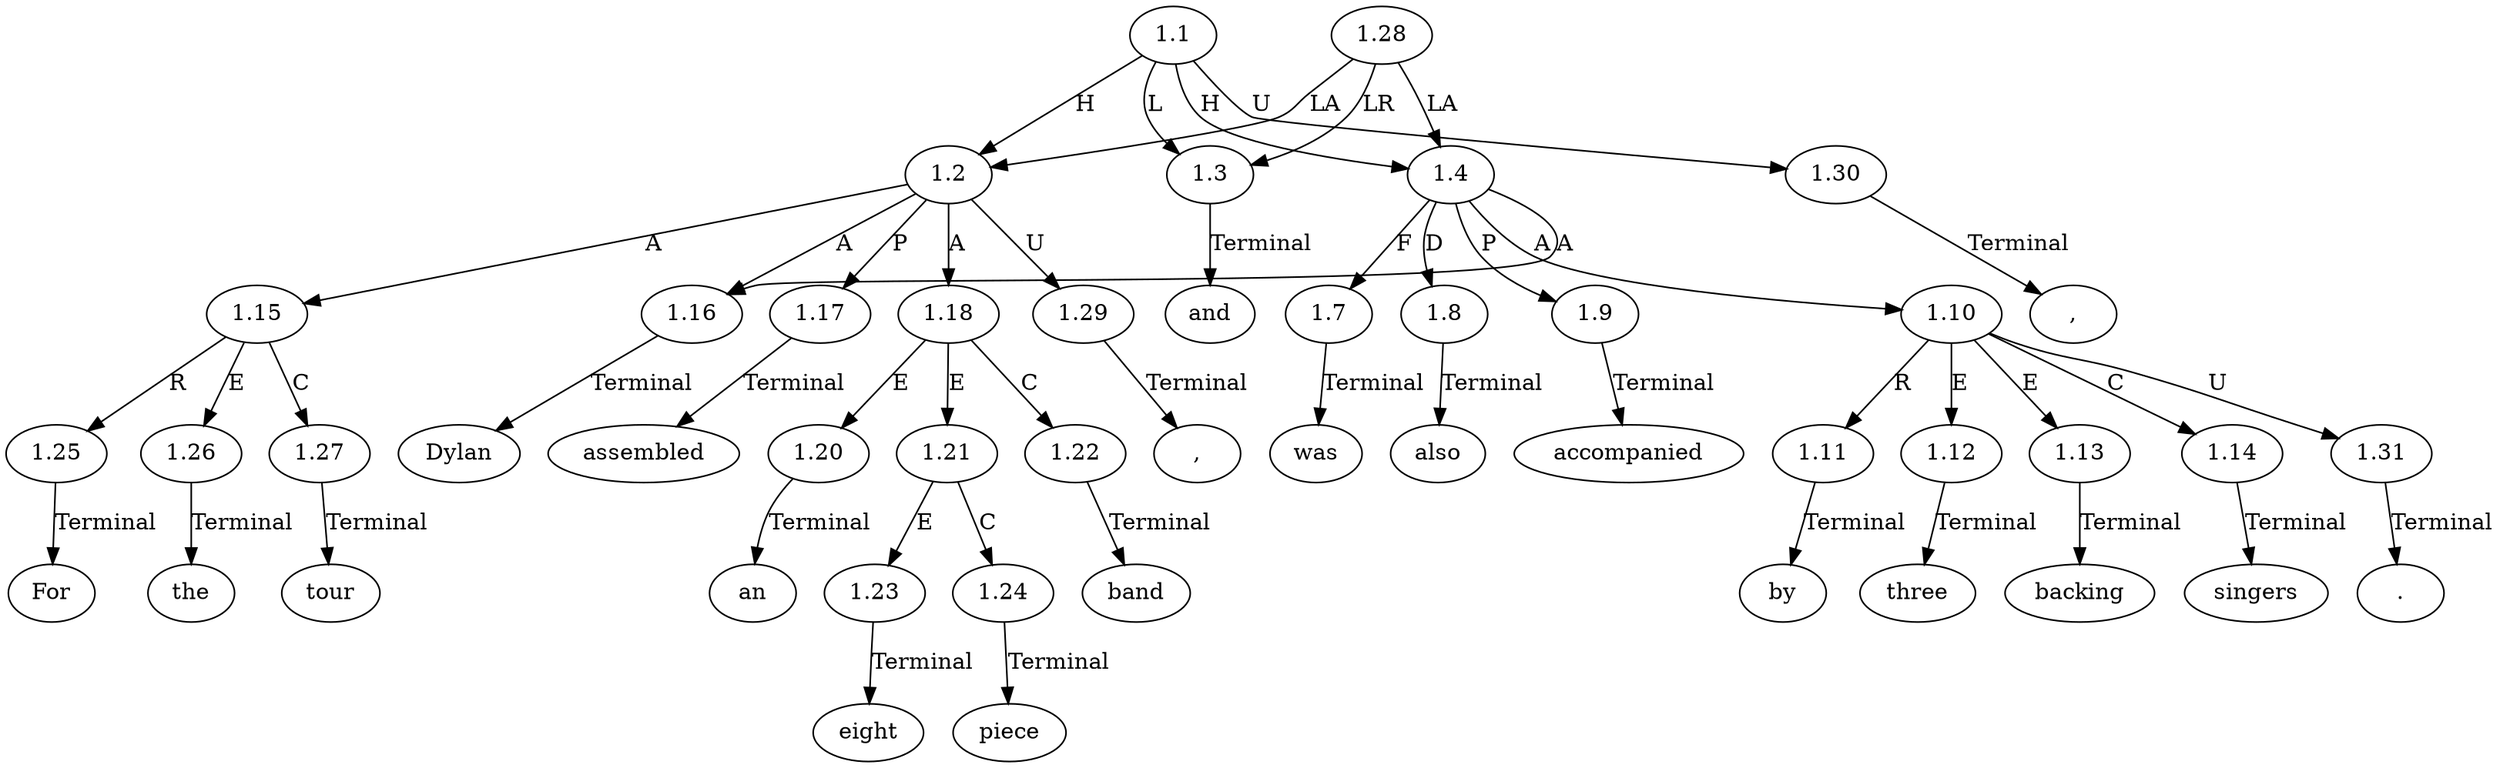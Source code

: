 // Graph
digraph {
	0.1 [label=For ordering=out]
	0.10 [label=band ordering=out]
	0.11 [label="," ordering=out]
	0.12 [label=and ordering=out]
	0.13 [label=was ordering=out]
	0.14 [label=also ordering=out]
	0.15 [label=accompanied ordering=out]
	0.16 [label=by ordering=out]
	0.17 [label=three ordering=out]
	0.18 [label=backing ordering=out]
	0.19 [label=singers ordering=out]
	0.2 [label=the ordering=out]
	0.20 [label="." ordering=out]
	0.3 [label=tour ordering=out]
	0.4 [label="," ordering=out]
	0.5 [label=Dylan ordering=out]
	0.6 [label=assembled ordering=out]
	0.7 [label=an ordering=out]
	0.8 [label=eight ordering=out]
	0.9 [label=piece ordering=out]
	1.1 [label=1.1 ordering=out]
	1.2 [label=1.2 ordering=out]
	1.3 [label=1.3 ordering=out]
	1.4 [label=1.4 ordering=out]
	1.7 [label=1.7 ordering=out]
	1.8 [label=1.8 ordering=out]
	1.9 [label=1.9 ordering=out]
	1.10 [label=1.10 ordering=out]
	1.11 [label=1.11 ordering=out]
	1.12 [label=1.12 ordering=out]
	1.13 [label=1.13 ordering=out]
	1.14 [label=1.14 ordering=out]
	1.15 [label=1.15 ordering=out]
	1.16 [label=1.16 ordering=out]
	1.17 [label=1.17 ordering=out]
	1.18 [label=1.18 ordering=out]
	1.20 [label=1.20 ordering=out]
	1.21 [label=1.21 ordering=out]
	1.22 [label=1.22 ordering=out]
	1.23 [label=1.23 ordering=out]
	1.24 [label=1.24 ordering=out]
	1.25 [label=1.25 ordering=out]
	1.26 [label=1.26 ordering=out]
	1.27 [label=1.27 ordering=out]
	1.28 [label=1.28 ordering=out]
	1.29 [label=1.29 ordering=out]
	1.30 [label=1.30 ordering=out]
	1.31 [label=1.31 ordering=out]
	1.1 -> 1.2 [label=H ordering=out]
	1.1 -> 1.3 [label=L ordering=out]
	1.1 -> 1.4 [label=H ordering=out]
	1.1 -> 1.30 [label=U ordering=out]
	1.2 -> 1.15 [label=A ordering=out]
	1.2 -> 1.16 [label=A ordering=out]
	1.2 -> 1.17 [label=P ordering=out]
	1.2 -> 1.18 [label=A ordering=out]
	1.2 -> 1.29 [label=U ordering=out]
	1.3 -> 0.12 [label=Terminal ordering=out]
	1.4 -> 1.7 [label=F ordering=out]
	1.4 -> 1.8 [label=D ordering=out]
	1.4 -> 1.9 [label=P ordering=out]
	1.4 -> 1.10 [label=A ordering=out]
	1.4 -> 1.16 [label=A ordering=out]
	1.7 -> 0.13 [label=Terminal ordering=out]
	1.8 -> 0.14 [label=Terminal ordering=out]
	1.9 -> 0.15 [label=Terminal ordering=out]
	1.10 -> 1.11 [label=R ordering=out]
	1.10 -> 1.12 [label=E ordering=out]
	1.10 -> 1.13 [label=E ordering=out]
	1.10 -> 1.14 [label=C ordering=out]
	1.10 -> 1.31 [label=U ordering=out]
	1.11 -> 0.16 [label=Terminal ordering=out]
	1.12 -> 0.17 [label=Terminal ordering=out]
	1.13 -> 0.18 [label=Terminal ordering=out]
	1.14 -> 0.19 [label=Terminal ordering=out]
	1.15 -> 1.25 [label=R ordering=out]
	1.15 -> 1.26 [label=E ordering=out]
	1.15 -> 1.27 [label=C ordering=out]
	1.16 -> 0.5 [label=Terminal ordering=out]
	1.17 -> 0.6 [label=Terminal ordering=out]
	1.18 -> 1.20 [label=E ordering=out]
	1.18 -> 1.21 [label=E ordering=out]
	1.18 -> 1.22 [label=C ordering=out]
	1.20 -> 0.7 [label=Terminal ordering=out]
	1.21 -> 1.23 [label=E ordering=out]
	1.21 -> 1.24 [label=C ordering=out]
	1.22 -> 0.10 [label=Terminal ordering=out]
	1.23 -> 0.8 [label=Terminal ordering=out]
	1.24 -> 0.9 [label=Terminal ordering=out]
	1.25 -> 0.1 [label=Terminal ordering=out]
	1.26 -> 0.2 [label=Terminal ordering=out]
	1.27 -> 0.3 [label=Terminal ordering=out]
	1.28 -> 1.2 [label=LA ordering=out]
	1.28 -> 1.3 [label=LR ordering=out]
	1.28 -> 1.4 [label=LA ordering=out]
	1.29 -> 0.4 [label=Terminal ordering=out]
	1.30 -> 0.11 [label=Terminal ordering=out]
	1.31 -> 0.20 [label=Terminal ordering=out]
}
